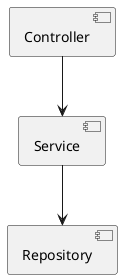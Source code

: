 @startuml
'https://plantuml.com/component-diagram

component "Controller" as controller
component "Service" as service
component "Repository" as repository

controller -down-> service
service -down-> repository

@enduml